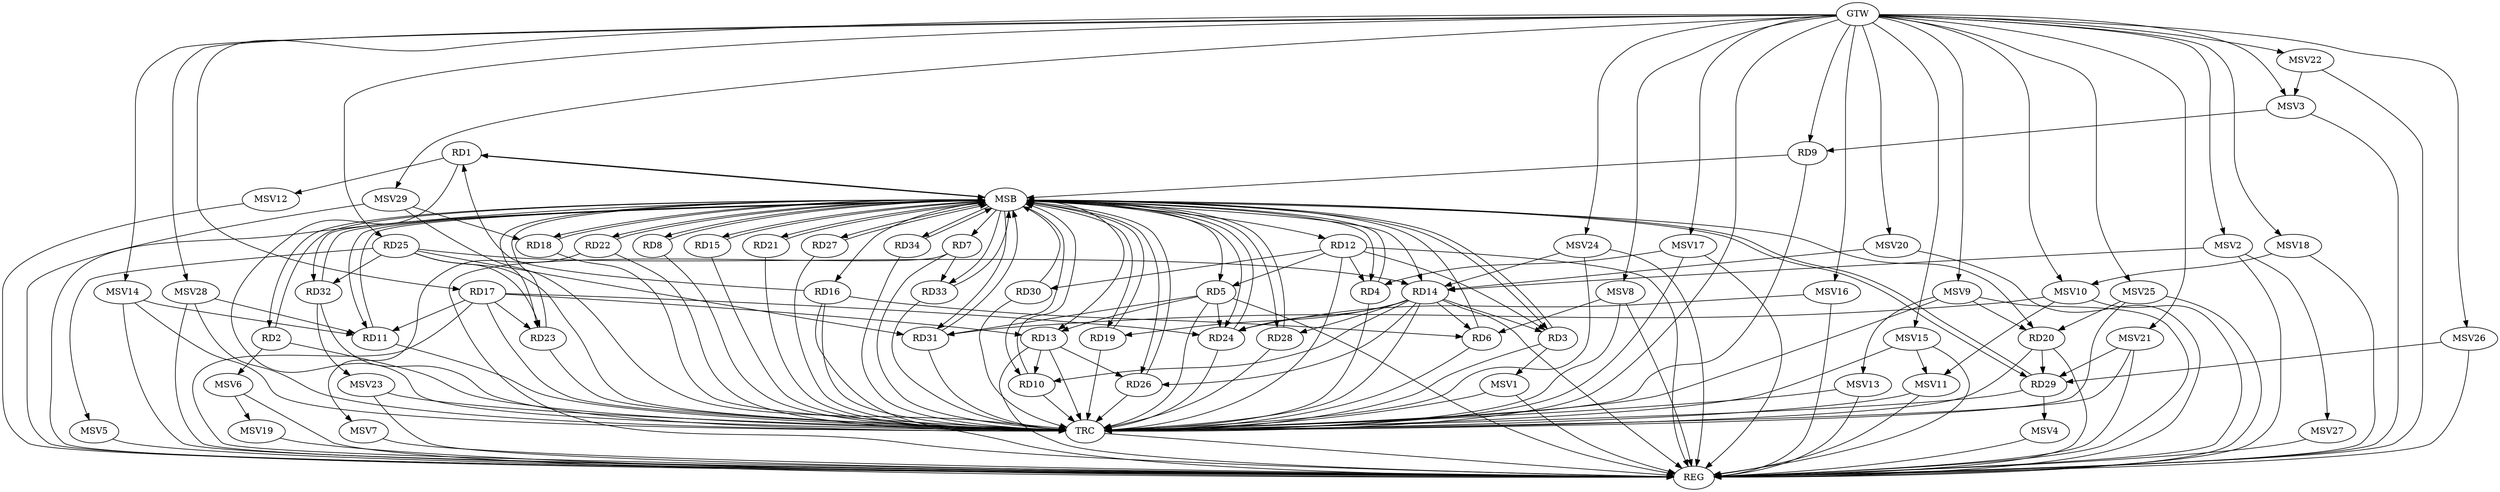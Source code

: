strict digraph G {
  RD1 [ label="RD1" ];
  RD2 [ label="RD2" ];
  RD3 [ label="RD3" ];
  RD4 [ label="RD4" ];
  RD5 [ label="RD5" ];
  RD6 [ label="RD6" ];
  RD7 [ label="RD7" ];
  RD8 [ label="RD8" ];
  RD9 [ label="RD9" ];
  RD10 [ label="RD10" ];
  RD11 [ label="RD11" ];
  RD12 [ label="RD12" ];
  RD13 [ label="RD13" ];
  RD14 [ label="RD14" ];
  RD15 [ label="RD15" ];
  RD16 [ label="RD16" ];
  RD17 [ label="RD17" ];
  RD18 [ label="RD18" ];
  RD19 [ label="RD19" ];
  RD20 [ label="RD20" ];
  RD21 [ label="RD21" ];
  RD22 [ label="RD22" ];
  RD23 [ label="RD23" ];
  RD24 [ label="RD24" ];
  RD25 [ label="RD25" ];
  RD26 [ label="RD26" ];
  RD27 [ label="RD27" ];
  RD28 [ label="RD28" ];
  RD29 [ label="RD29" ];
  RD30 [ label="RD30" ];
  RD31 [ label="RD31" ];
  RD32 [ label="RD32" ];
  RD33 [ label="RD33" ];
  RD34 [ label="RD34" ];
  GTW [ label="GTW" ];
  REG [ label="REG" ];
  MSB [ label="MSB" ];
  TRC [ label="TRC" ];
  MSV1 [ label="MSV1" ];
  MSV2 [ label="MSV2" ];
  MSV3 [ label="MSV3" ];
  MSV4 [ label="MSV4" ];
  MSV5 [ label="MSV5" ];
  MSV6 [ label="MSV6" ];
  MSV7 [ label="MSV7" ];
  MSV8 [ label="MSV8" ];
  MSV9 [ label="MSV9" ];
  MSV10 [ label="MSV10" ];
  MSV11 [ label="MSV11" ];
  MSV12 [ label="MSV12" ];
  MSV13 [ label="MSV13" ];
  MSV14 [ label="MSV14" ];
  MSV15 [ label="MSV15" ];
  MSV16 [ label="MSV16" ];
  MSV17 [ label="MSV17" ];
  MSV18 [ label="MSV18" ];
  MSV19 [ label="MSV19" ];
  MSV20 [ label="MSV20" ];
  MSV21 [ label="MSV21" ];
  MSV22 [ label="MSV22" ];
  MSV23 [ label="MSV23" ];
  MSV24 [ label="MSV24" ];
  MSV25 [ label="MSV25" ];
  MSV26 [ label="MSV26" ];
  MSV27 [ label="MSV27" ];
  MSV28 [ label="MSV28" ];
  MSV29 [ label="MSV29" ];
  RD16 -> RD1;
  RD12 -> RD3;
  RD12 -> RD4;
  RD12 -> RD5;
  RD5 -> RD13;
  RD5 -> RD24;
  RD5 -> RD31;
  RD14 -> RD6;
  RD16 -> RD6;
  RD7 -> RD33;
  RD13 -> RD10;
  RD14 -> RD10;
  RD17 -> RD11;
  RD12 -> RD30;
  RD17 -> RD13;
  RD13 -> RD26;
  RD14 -> RD19;
  RD14 -> RD24;
  RD25 -> RD14;
  RD14 -> RD28;
  RD17 -> RD23;
  RD17 -> RD24;
  RD20 -> RD29;
  RD25 -> RD23;
  RD25 -> RD31;
  RD25 -> RD32;
  GTW -> RD9;
  GTW -> RD17;
  GTW -> RD25;
  RD5 -> REG;
  RD7 -> REG;
  RD12 -> REG;
  RD13 -> REG;
  RD14 -> REG;
  RD16 -> REG;
  RD17 -> REG;
  RD20 -> REG;
  RD1 -> MSB;
  MSB -> REG;
  RD2 -> MSB;
  MSB -> RD29;
  RD3 -> MSB;
  MSB -> RD20;
  MSB -> RD34;
  RD4 -> MSB;
  MSB -> RD15;
  MSB -> RD33;
  RD6 -> MSB;
  MSB -> RD1;
  MSB -> RD14;
  RD8 -> MSB;
  MSB -> RD3;
  MSB -> RD12;
  RD9 -> MSB;
  RD10 -> MSB;
  RD11 -> MSB;
  RD15 -> MSB;
  MSB -> RD4;
  MSB -> RD28;
  RD18 -> MSB;
  MSB -> RD21;
  RD19 -> MSB;
  MSB -> RD11;
  MSB -> RD32;
  RD21 -> MSB;
  RD22 -> MSB;
  MSB -> RD18;
  RD23 -> MSB;
  MSB -> RD22;
  RD24 -> MSB;
  MSB -> RD8;
  MSB -> RD13;
  MSB -> RD23;
  RD26 -> MSB;
  MSB -> RD5;
  MSB -> RD10;
  RD27 -> MSB;
  MSB -> RD26;
  RD28 -> MSB;
  MSB -> RD19;
  MSB -> RD24;
  RD29 -> MSB;
  RD30 -> MSB;
  RD31 -> MSB;
  MSB -> RD7;
  MSB -> RD27;
  RD32 -> MSB;
  MSB -> RD2;
  MSB -> RD16;
  MSB -> RD31;
  RD33 -> MSB;
  RD34 -> MSB;
  RD1 -> TRC;
  RD2 -> TRC;
  RD3 -> TRC;
  RD4 -> TRC;
  RD5 -> TRC;
  RD6 -> TRC;
  RD7 -> TRC;
  RD8 -> TRC;
  RD9 -> TRC;
  RD10 -> TRC;
  RD11 -> TRC;
  RD12 -> TRC;
  RD13 -> TRC;
  RD14 -> TRC;
  RD15 -> TRC;
  RD16 -> TRC;
  RD17 -> TRC;
  RD18 -> TRC;
  RD19 -> TRC;
  RD20 -> TRC;
  RD21 -> TRC;
  RD22 -> TRC;
  RD23 -> TRC;
  RD24 -> TRC;
  RD25 -> TRC;
  RD26 -> TRC;
  RD27 -> TRC;
  RD28 -> TRC;
  RD29 -> TRC;
  RD30 -> TRC;
  RD31 -> TRC;
  RD32 -> TRC;
  RD33 -> TRC;
  RD34 -> TRC;
  GTW -> TRC;
  TRC -> REG;
  RD14 -> RD26;
  RD14 -> RD3;
  RD3 -> MSV1;
  MSV1 -> REG;
  MSV1 -> TRC;
  MSV2 -> RD14;
  GTW -> MSV2;
  MSV2 -> REG;
  MSV3 -> RD9;
  GTW -> MSV3;
  MSV3 -> REG;
  RD29 -> MSV4;
  MSV4 -> REG;
  RD25 -> MSV5;
  MSV5 -> REG;
  RD2 -> MSV6;
  MSV6 -> REG;
  RD22 -> MSV7;
  MSV7 -> REG;
  MSV8 -> RD6;
  GTW -> MSV8;
  MSV8 -> REG;
  MSV8 -> TRC;
  MSV9 -> RD20;
  GTW -> MSV9;
  MSV9 -> REG;
  MSV9 -> TRC;
  MSV10 -> RD31;
  GTW -> MSV10;
  MSV10 -> REG;
  MSV10 -> MSV11;
  MSV11 -> REG;
  MSV11 -> TRC;
  RD1 -> MSV12;
  MSV12 -> REG;
  MSV9 -> MSV13;
  MSV13 -> REG;
  MSV13 -> TRC;
  MSV14 -> RD11;
  GTW -> MSV14;
  MSV14 -> REG;
  MSV14 -> TRC;
  MSV15 -> MSV11;
  GTW -> MSV15;
  MSV15 -> REG;
  MSV15 -> TRC;
  MSV16 -> RD24;
  GTW -> MSV16;
  MSV16 -> REG;
  MSV17 -> RD4;
  GTW -> MSV17;
  MSV17 -> REG;
  MSV17 -> TRC;
  MSV18 -> MSV10;
  GTW -> MSV18;
  MSV18 -> REG;
  MSV6 -> MSV19;
  MSV19 -> REG;
  MSV20 -> RD14;
  GTW -> MSV20;
  MSV20 -> REG;
  MSV21 -> RD29;
  GTW -> MSV21;
  MSV21 -> REG;
  MSV21 -> TRC;
  MSV22 -> MSV3;
  GTW -> MSV22;
  MSV22 -> REG;
  RD32 -> MSV23;
  MSV23 -> REG;
  MSV23 -> TRC;
  MSV24 -> RD14;
  GTW -> MSV24;
  MSV24 -> REG;
  MSV24 -> TRC;
  MSV25 -> RD20;
  GTW -> MSV25;
  MSV25 -> REG;
  MSV25 -> TRC;
  MSV26 -> RD29;
  GTW -> MSV26;
  MSV26 -> REG;
  MSV2 -> MSV27;
  MSV27 -> REG;
  MSV28 -> RD11;
  GTW -> MSV28;
  MSV28 -> REG;
  MSV28 -> TRC;
  MSV29 -> RD18;
  GTW -> MSV29;
  MSV29 -> REG;
  MSV29 -> TRC;
}
